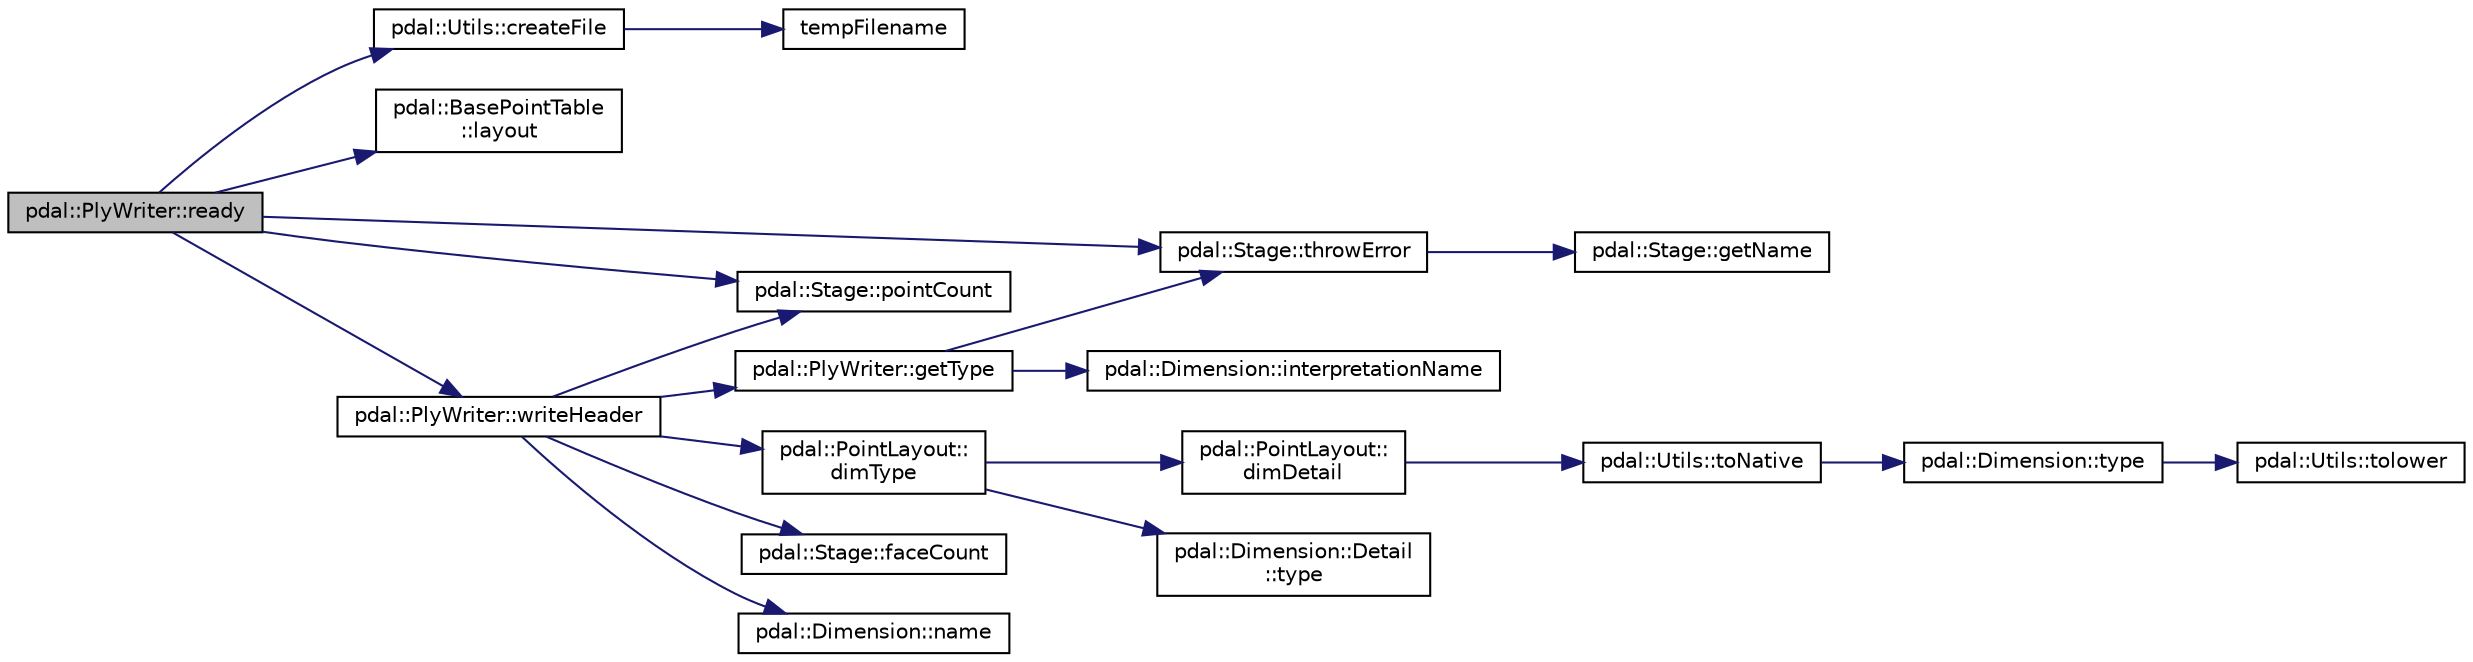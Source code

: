 digraph "pdal::PlyWriter::ready"
{
  edge [fontname="Helvetica",fontsize="10",labelfontname="Helvetica",labelfontsize="10"];
  node [fontname="Helvetica",fontsize="10",shape=record];
  rankdir="LR";
  Node1 [label="pdal::PlyWriter::ready",height=0.2,width=0.4,color="black", fillcolor="grey75", style="filled", fontcolor="black"];
  Node1 -> Node2 [color="midnightblue",fontsize="10",style="solid",fontname="Helvetica"];
  Node2 [label="pdal::Utils::createFile",height=0.2,width=0.4,color="black", fillcolor="white", style="filled",URL="$namespacepdal_1_1Utils.html#afc186e6df66a9d8e26b8d434d7eb9be5"];
  Node2 -> Node3 [color="midnightblue",fontsize="10",style="solid",fontname="Helvetica"];
  Node3 [label="tempFilename",height=0.2,width=0.4,color="black", fillcolor="white", style="filled",URL="$SQLiteTest_8cpp.html#afdd1742979cee35fe1879794bd7ff3a4"];
  Node1 -> Node4 [color="midnightblue",fontsize="10",style="solid",fontname="Helvetica"];
  Node4 [label="pdal::BasePointTable\l::layout",height=0.2,width=0.4,color="black", fillcolor="white", style="filled",URL="$classpdal_1_1BasePointTable.html#a7e3a12a1f29e6cd10d8669ed3d07eb94"];
  Node1 -> Node5 [color="midnightblue",fontsize="10",style="solid",fontname="Helvetica"];
  Node5 [label="pdal::Stage::pointCount",height=0.2,width=0.4,color="black", fillcolor="white", style="filled",URL="$classpdal_1_1Stage.html#ab7ec4fad0d9819fb1bf0273250ea5ddd"];
  Node1 -> Node6 [color="midnightblue",fontsize="10",style="solid",fontname="Helvetica"];
  Node6 [label="pdal::Stage::throwError",height=0.2,width=0.4,color="black", fillcolor="white", style="filled",URL="$classpdal_1_1Stage.html#abdbd1176da12dfd882d931a43290797f"];
  Node6 -> Node7 [color="midnightblue",fontsize="10",style="solid",fontname="Helvetica"];
  Node7 [label="pdal::Stage::getName",height=0.2,width=0.4,color="black", fillcolor="white", style="filled",URL="$classpdal_1_1Stage.html#a6c81d6fbbac17ebe4cd63806916cc750"];
  Node1 -> Node8 [color="midnightblue",fontsize="10",style="solid",fontname="Helvetica"];
  Node8 [label="pdal::PlyWriter::writeHeader",height=0.2,width=0.4,color="black", fillcolor="white", style="filled",URL="$classpdal_1_1PlyWriter.html#aca27414015caa20f9ce98919f6b5b33b"];
  Node8 -> Node5 [color="midnightblue",fontsize="10",style="solid",fontname="Helvetica"];
  Node8 -> Node9 [color="midnightblue",fontsize="10",style="solid",fontname="Helvetica"];
  Node9 [label="pdal::Dimension::name",height=0.2,width=0.4,color="black", fillcolor="white", style="filled",URL="$namespacepdal_1_1Dimension.html#af3176b0b7e6b4be000317846cf7c2718"];
  Node8 -> Node10 [color="midnightblue",fontsize="10",style="solid",fontname="Helvetica"];
  Node10 [label="pdal::PlyWriter::getType",height=0.2,width=0.4,color="black", fillcolor="white", style="filled",URL="$classpdal_1_1PlyWriter.html#a8a0911bf8860cda3e184bf47447054ac"];
  Node10 -> Node11 [color="midnightblue",fontsize="10",style="solid",fontname="Helvetica"];
  Node11 [label="pdal::Dimension::interpretationName",height=0.2,width=0.4,color="black", fillcolor="white", style="filled",URL="$namespacepdal_1_1Dimension.html#acc41232ae1e707d6c928ffb9a56592d3"];
  Node10 -> Node6 [color="midnightblue",fontsize="10",style="solid",fontname="Helvetica"];
  Node8 -> Node12 [color="midnightblue",fontsize="10",style="solid",fontname="Helvetica"];
  Node12 [label="pdal::PointLayout::\ldimType",height=0.2,width=0.4,color="black", fillcolor="white", style="filled",URL="$classpdal_1_1PointLayout.html#adaef1dfccc620aa7f7f2a57ea2c19d6d"];
  Node12 -> Node13 [color="midnightblue",fontsize="10",style="solid",fontname="Helvetica"];
  Node13 [label="pdal::PointLayout::\ldimDetail",height=0.2,width=0.4,color="black", fillcolor="white", style="filled",URL="$classpdal_1_1PointLayout.html#abcfdf0f917e71d1bd8a96bc64ff1e8a2"];
  Node13 -> Node14 [color="midnightblue",fontsize="10",style="solid",fontname="Helvetica"];
  Node14 [label="pdal::Utils::toNative",height=0.2,width=0.4,color="black", fillcolor="white", style="filled",URL="$namespacepdal_1_1Utils.html#a59253304d0f929e3a3ea00f09636002f"];
  Node14 -> Node15 [color="midnightblue",fontsize="10",style="solid",fontname="Helvetica"];
  Node15 [label="pdal::Dimension::type",height=0.2,width=0.4,color="black", fillcolor="white", style="filled",URL="$namespacepdal_1_1Dimension.html#a880d689fed54aa3ded6f88c9e058c5d2"];
  Node15 -> Node16 [color="midnightblue",fontsize="10",style="solid",fontname="Helvetica"];
  Node16 [label="pdal::Utils::tolower",height=0.2,width=0.4,color="black", fillcolor="white", style="filled",URL="$namespacepdal_1_1Utils.html#a5268937cf695835e55392f752dc02cb2"];
  Node12 -> Node17 [color="midnightblue",fontsize="10",style="solid",fontname="Helvetica"];
  Node17 [label="pdal::Dimension::Detail\l::type",height=0.2,width=0.4,color="black", fillcolor="white", style="filled",URL="$classpdal_1_1Dimension_1_1Detail.html#adf5961976b7fce3d90a0dddd50519a7c"];
  Node8 -> Node18 [color="midnightblue",fontsize="10",style="solid",fontname="Helvetica"];
  Node18 [label="pdal::Stage::faceCount",height=0.2,width=0.4,color="black", fillcolor="white", style="filled",URL="$classpdal_1_1Stage.html#a6fec8f3b8246c714e6486fbf422dd196"];
}
